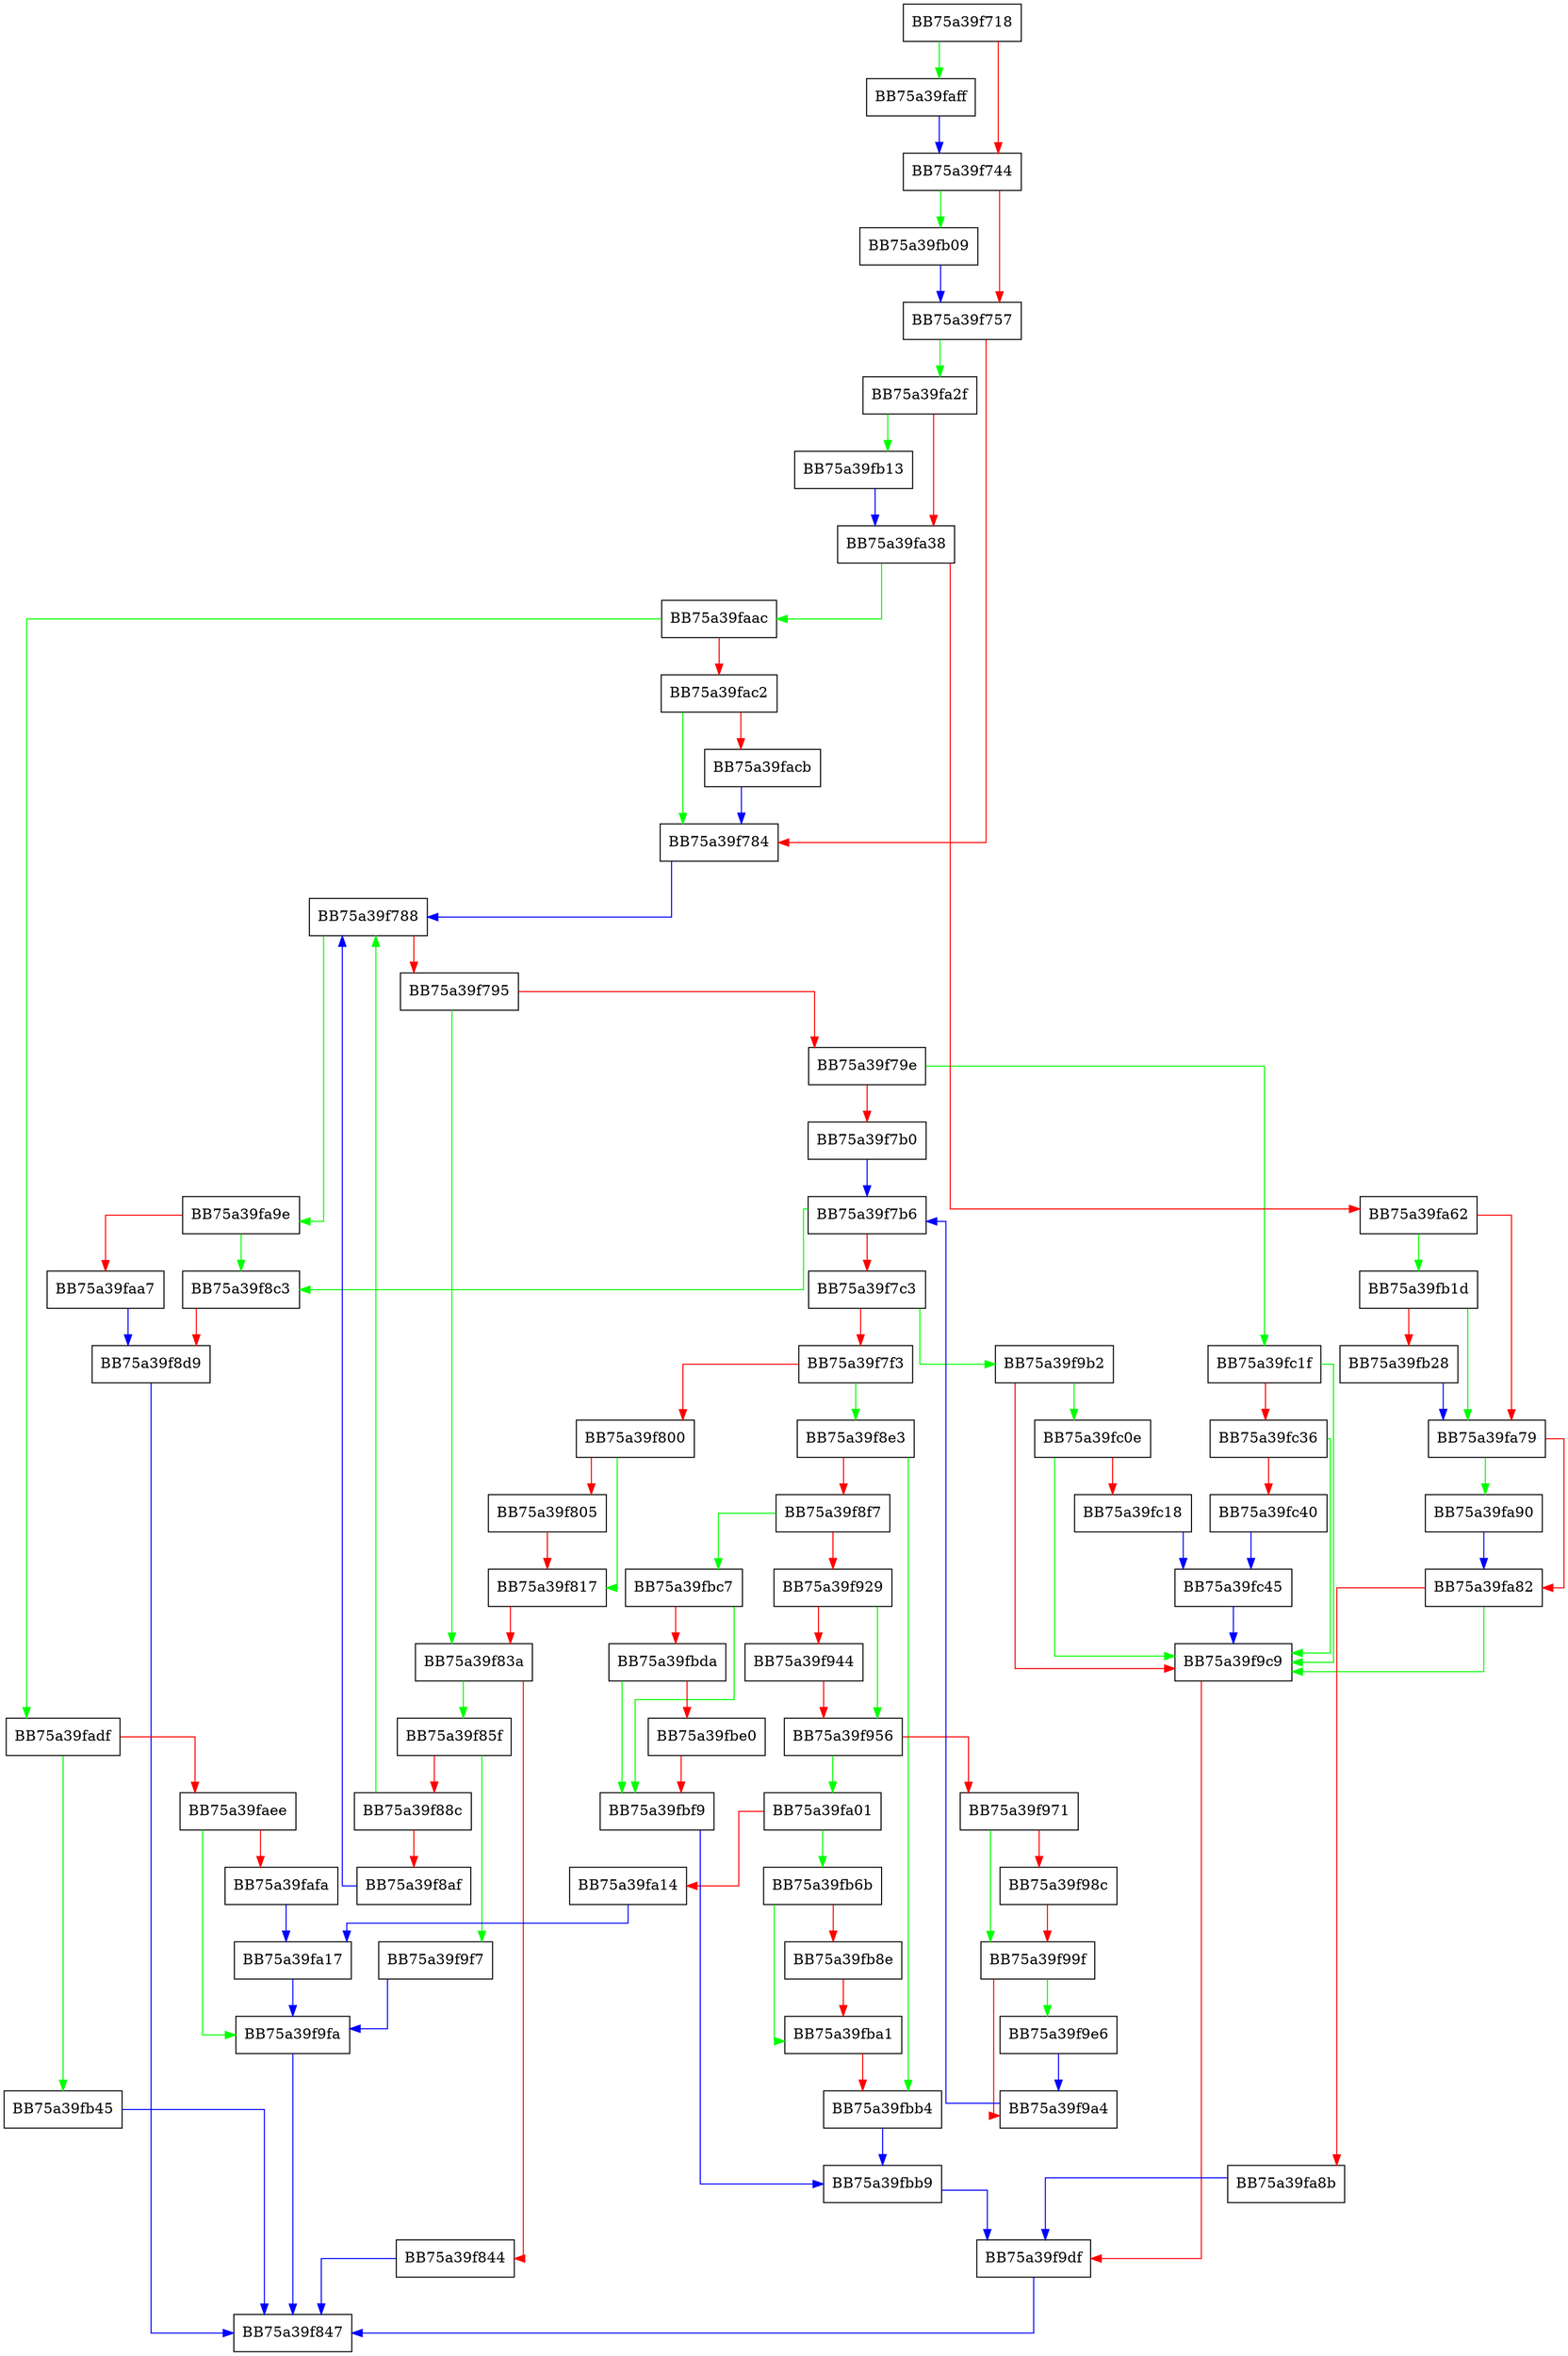 digraph FindNextInNode {
  node [shape="box"];
  graph [splines=ortho];
  BB75a39f718 -> BB75a39faff [color="green"];
  BB75a39f718 -> BB75a39f744 [color="red"];
  BB75a39f744 -> BB75a39fb09 [color="green"];
  BB75a39f744 -> BB75a39f757 [color="red"];
  BB75a39f757 -> BB75a39fa2f [color="green"];
  BB75a39f757 -> BB75a39f784 [color="red"];
  BB75a39f784 -> BB75a39f788 [color="blue"];
  BB75a39f788 -> BB75a39fa9e [color="green"];
  BB75a39f788 -> BB75a39f795 [color="red"];
  BB75a39f795 -> BB75a39f83a [color="green"];
  BB75a39f795 -> BB75a39f79e [color="red"];
  BB75a39f79e -> BB75a39fc1f [color="green"];
  BB75a39f79e -> BB75a39f7b0 [color="red"];
  BB75a39f7b0 -> BB75a39f7b6 [color="blue"];
  BB75a39f7b6 -> BB75a39f8c3 [color="green"];
  BB75a39f7b6 -> BB75a39f7c3 [color="red"];
  BB75a39f7c3 -> BB75a39f9b2 [color="green"];
  BB75a39f7c3 -> BB75a39f7f3 [color="red"];
  BB75a39f7f3 -> BB75a39f8e3 [color="green"];
  BB75a39f7f3 -> BB75a39f800 [color="red"];
  BB75a39f800 -> BB75a39f817 [color="green"];
  BB75a39f800 -> BB75a39f805 [color="red"];
  BB75a39f805 -> BB75a39f817 [color="red"];
  BB75a39f817 -> BB75a39f83a [color="red"];
  BB75a39f83a -> BB75a39f85f [color="green"];
  BB75a39f83a -> BB75a39f844 [color="red"];
  BB75a39f844 -> BB75a39f847 [color="blue"];
  BB75a39f85f -> BB75a39f9f7 [color="green"];
  BB75a39f85f -> BB75a39f88c [color="red"];
  BB75a39f88c -> BB75a39f788 [color="green"];
  BB75a39f88c -> BB75a39f8af [color="red"];
  BB75a39f8af -> BB75a39f788 [color="blue"];
  BB75a39f8c3 -> BB75a39f8d9 [color="red"];
  BB75a39f8d9 -> BB75a39f847 [color="blue"];
  BB75a39f8e3 -> BB75a39fbb4 [color="green"];
  BB75a39f8e3 -> BB75a39f8f7 [color="red"];
  BB75a39f8f7 -> BB75a39fbc7 [color="green"];
  BB75a39f8f7 -> BB75a39f929 [color="red"];
  BB75a39f929 -> BB75a39f956 [color="green"];
  BB75a39f929 -> BB75a39f944 [color="red"];
  BB75a39f944 -> BB75a39f956 [color="red"];
  BB75a39f956 -> BB75a39fa01 [color="green"];
  BB75a39f956 -> BB75a39f971 [color="red"];
  BB75a39f971 -> BB75a39f99f [color="green"];
  BB75a39f971 -> BB75a39f98c [color="red"];
  BB75a39f98c -> BB75a39f99f [color="red"];
  BB75a39f99f -> BB75a39f9e6 [color="green"];
  BB75a39f99f -> BB75a39f9a4 [color="red"];
  BB75a39f9a4 -> BB75a39f7b6 [color="blue"];
  BB75a39f9b2 -> BB75a39fc0e [color="green"];
  BB75a39f9b2 -> BB75a39f9c9 [color="red"];
  BB75a39f9c9 -> BB75a39f9df [color="red"];
  BB75a39f9df -> BB75a39f847 [color="blue"];
  BB75a39f9e6 -> BB75a39f9a4 [color="blue"];
  BB75a39f9f7 -> BB75a39f9fa [color="blue"];
  BB75a39f9fa -> BB75a39f847 [color="blue"];
  BB75a39fa01 -> BB75a39fb6b [color="green"];
  BB75a39fa01 -> BB75a39fa14 [color="red"];
  BB75a39fa14 -> BB75a39fa17 [color="blue"];
  BB75a39fa17 -> BB75a39f9fa [color="blue"];
  BB75a39fa2f -> BB75a39fb13 [color="green"];
  BB75a39fa2f -> BB75a39fa38 [color="red"];
  BB75a39fa38 -> BB75a39faac [color="green"];
  BB75a39fa38 -> BB75a39fa62 [color="red"];
  BB75a39fa62 -> BB75a39fb1d [color="green"];
  BB75a39fa62 -> BB75a39fa79 [color="red"];
  BB75a39fa79 -> BB75a39fa90 [color="green"];
  BB75a39fa79 -> BB75a39fa82 [color="red"];
  BB75a39fa82 -> BB75a39f9c9 [color="green"];
  BB75a39fa82 -> BB75a39fa8b [color="red"];
  BB75a39fa8b -> BB75a39f9df [color="blue"];
  BB75a39fa90 -> BB75a39fa82 [color="blue"];
  BB75a39fa9e -> BB75a39f8c3 [color="green"];
  BB75a39fa9e -> BB75a39faa7 [color="red"];
  BB75a39faa7 -> BB75a39f8d9 [color="blue"];
  BB75a39faac -> BB75a39fadf [color="green"];
  BB75a39faac -> BB75a39fac2 [color="red"];
  BB75a39fac2 -> BB75a39f784 [color="green"];
  BB75a39fac2 -> BB75a39facb [color="red"];
  BB75a39facb -> BB75a39f784 [color="blue"];
  BB75a39fadf -> BB75a39fb45 [color="green"];
  BB75a39fadf -> BB75a39faee [color="red"];
  BB75a39faee -> BB75a39f9fa [color="green"];
  BB75a39faee -> BB75a39fafa [color="red"];
  BB75a39fafa -> BB75a39fa17 [color="blue"];
  BB75a39faff -> BB75a39f744 [color="blue"];
  BB75a39fb09 -> BB75a39f757 [color="blue"];
  BB75a39fb13 -> BB75a39fa38 [color="blue"];
  BB75a39fb1d -> BB75a39fa79 [color="green"];
  BB75a39fb1d -> BB75a39fb28 [color="red"];
  BB75a39fb28 -> BB75a39fa79 [color="blue"];
  BB75a39fb45 -> BB75a39f847 [color="blue"];
  BB75a39fb6b -> BB75a39fba1 [color="green"];
  BB75a39fb6b -> BB75a39fb8e [color="red"];
  BB75a39fb8e -> BB75a39fba1 [color="red"];
  BB75a39fba1 -> BB75a39fbb4 [color="red"];
  BB75a39fbb4 -> BB75a39fbb9 [color="blue"];
  BB75a39fbb9 -> BB75a39f9df [color="blue"];
  BB75a39fbc7 -> BB75a39fbf9 [color="green"];
  BB75a39fbc7 -> BB75a39fbda [color="red"];
  BB75a39fbda -> BB75a39fbf9 [color="green"];
  BB75a39fbda -> BB75a39fbe0 [color="red"];
  BB75a39fbe0 -> BB75a39fbf9 [color="red"];
  BB75a39fbf9 -> BB75a39fbb9 [color="blue"];
  BB75a39fc0e -> BB75a39f9c9 [color="green"];
  BB75a39fc0e -> BB75a39fc18 [color="red"];
  BB75a39fc18 -> BB75a39fc45 [color="blue"];
  BB75a39fc1f -> BB75a39f9c9 [color="green"];
  BB75a39fc1f -> BB75a39fc36 [color="red"];
  BB75a39fc36 -> BB75a39f9c9 [color="green"];
  BB75a39fc36 -> BB75a39fc40 [color="red"];
  BB75a39fc40 -> BB75a39fc45 [color="blue"];
  BB75a39fc45 -> BB75a39f9c9 [color="blue"];
}